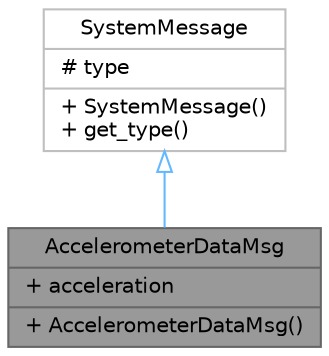 digraph "AccelerometerDataMsg"
{
 // LATEX_PDF_SIZE
  bgcolor="transparent";
  edge [fontname=Helvetica,fontsize=10,labelfontname=Helvetica,labelfontsize=10];
  node [fontname=Helvetica,fontsize=10,shape=box,height=0.2,width=0.4];
  Node1 [shape=record,label="{AccelerometerDataMsg\n|+ acceleration\l|+ AccelerometerDataMsg()\l}",height=0.2,width=0.4,color="gray40", fillcolor="grey60", style="filled", fontcolor="black",tooltip=" "];
  Node2 -> Node1 [dir="back",color="steelblue1",style="solid",arrowtail="onormal"];
  Node2 [shape=record,label="{SystemMessage\n|# type\l|+ SystemMessage()\l+ get_type()\l}",height=0.2,width=0.4,color="grey75", fillcolor="white", style="filled",URL="$classSystemMessage.html",tooltip=" "];
}
